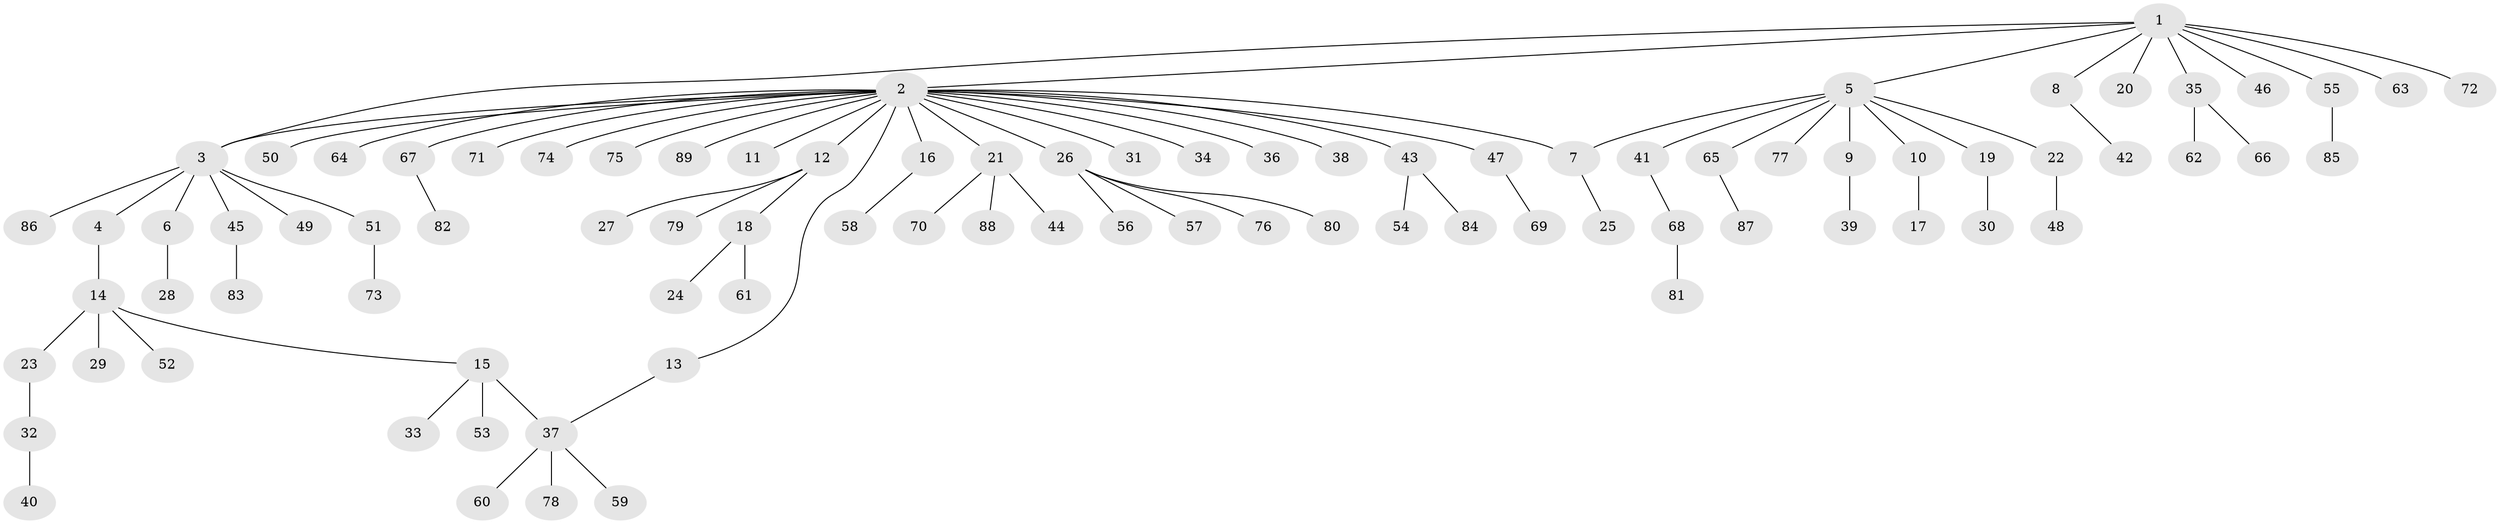 // Generated by graph-tools (version 1.1) at 2025/48/03/09/25 04:48:05]
// undirected, 89 vertices, 91 edges
graph export_dot {
graph [start="1"]
  node [color=gray90,style=filled];
  1;
  2;
  3;
  4;
  5;
  6;
  7;
  8;
  9;
  10;
  11;
  12;
  13;
  14;
  15;
  16;
  17;
  18;
  19;
  20;
  21;
  22;
  23;
  24;
  25;
  26;
  27;
  28;
  29;
  30;
  31;
  32;
  33;
  34;
  35;
  36;
  37;
  38;
  39;
  40;
  41;
  42;
  43;
  44;
  45;
  46;
  47;
  48;
  49;
  50;
  51;
  52;
  53;
  54;
  55;
  56;
  57;
  58;
  59;
  60;
  61;
  62;
  63;
  64;
  65;
  66;
  67;
  68;
  69;
  70;
  71;
  72;
  73;
  74;
  75;
  76;
  77;
  78;
  79;
  80;
  81;
  82;
  83;
  84;
  85;
  86;
  87;
  88;
  89;
  1 -- 2;
  1 -- 3;
  1 -- 5;
  1 -- 8;
  1 -- 20;
  1 -- 35;
  1 -- 46;
  1 -- 55;
  1 -- 63;
  1 -- 72;
  2 -- 3;
  2 -- 7;
  2 -- 11;
  2 -- 12;
  2 -- 13;
  2 -- 16;
  2 -- 21;
  2 -- 26;
  2 -- 31;
  2 -- 34;
  2 -- 36;
  2 -- 38;
  2 -- 43;
  2 -- 47;
  2 -- 50;
  2 -- 64;
  2 -- 67;
  2 -- 71;
  2 -- 74;
  2 -- 75;
  2 -- 89;
  3 -- 4;
  3 -- 6;
  3 -- 45;
  3 -- 49;
  3 -- 51;
  3 -- 86;
  4 -- 14;
  5 -- 7;
  5 -- 9;
  5 -- 10;
  5 -- 19;
  5 -- 22;
  5 -- 41;
  5 -- 65;
  5 -- 77;
  6 -- 28;
  7 -- 25;
  8 -- 42;
  9 -- 39;
  10 -- 17;
  12 -- 18;
  12 -- 27;
  12 -- 79;
  13 -- 37;
  14 -- 15;
  14 -- 23;
  14 -- 29;
  14 -- 52;
  15 -- 33;
  15 -- 37;
  15 -- 53;
  16 -- 58;
  18 -- 24;
  18 -- 61;
  19 -- 30;
  21 -- 44;
  21 -- 70;
  21 -- 88;
  22 -- 48;
  23 -- 32;
  26 -- 56;
  26 -- 57;
  26 -- 76;
  26 -- 80;
  32 -- 40;
  35 -- 62;
  35 -- 66;
  37 -- 59;
  37 -- 60;
  37 -- 78;
  41 -- 68;
  43 -- 54;
  43 -- 84;
  45 -- 83;
  47 -- 69;
  51 -- 73;
  55 -- 85;
  65 -- 87;
  67 -- 82;
  68 -- 81;
}
